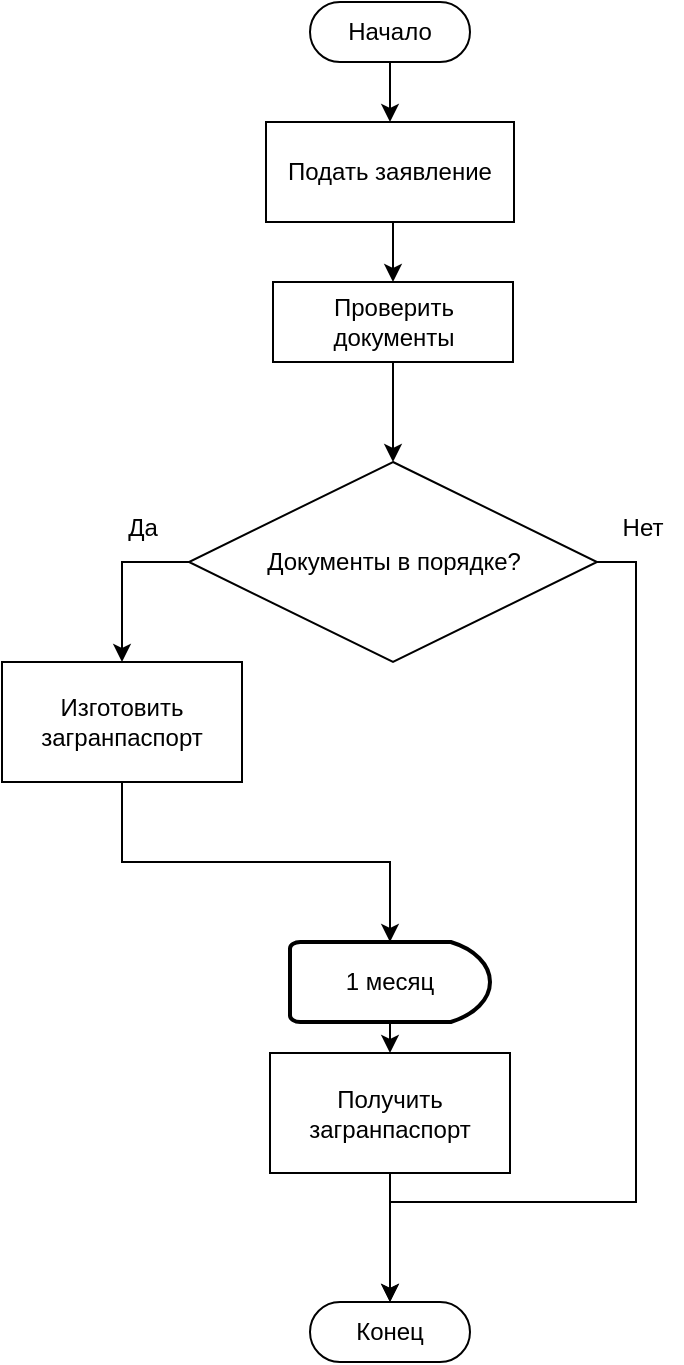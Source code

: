 <mxfile version="25.0.3" pages="3">
  <diagram name="Страница — 1" id="BffouZbyVbJNNXdzdWsl">
    <mxGraphModel dx="1302" dy="713" grid="1" gridSize="10" guides="1" tooltips="1" connect="1" arrows="1" fold="1" page="1" pageScale="1" pageWidth="827" pageHeight="1169" math="0" shadow="0">
      <root>
        <mxCell id="0" />
        <mxCell id="1" parent="0" />
        <mxCell id="6u8QnTAhO160mebeOltg-2" style="edgeStyle=orthogonalEdgeStyle;rounded=0;orthogonalLoop=1;jettySize=auto;html=1;exitX=0.5;exitY=0.5;exitDx=0;exitDy=15;exitPerimeter=0;entryX=0.5;entryY=0;entryDx=0;entryDy=0;" parent="1" source="6u8QnTAhO160mebeOltg-3" target="6u8QnTAhO160mebeOltg-5" edge="1">
          <mxGeometry relative="1" as="geometry" />
        </mxCell>
        <mxCell id="6u8QnTAhO160mebeOltg-3" value="Начало" style="html=1;dashed=0;whiteSpace=wrap;shape=mxgraph.dfd.start" parent="1" vertex="1">
          <mxGeometry x="374" y="10" width="80" height="30" as="geometry" />
        </mxCell>
        <mxCell id="6u8QnTAhO160mebeOltg-4" style="edgeStyle=orthogonalEdgeStyle;rounded=0;orthogonalLoop=1;jettySize=auto;html=1;exitX=0.5;exitY=1;exitDx=0;exitDy=0;entryX=0.5;entryY=0;entryDx=0;entryDy=0;" parent="1" source="6u8QnTAhO160mebeOltg-5" target="6u8QnTAhO160mebeOltg-14" edge="1">
          <mxGeometry relative="1" as="geometry">
            <mxPoint x="414" y="150" as="targetPoint" />
          </mxGeometry>
        </mxCell>
        <mxCell id="6u8QnTAhO160mebeOltg-5" value="&lt;font face=&quot;Helvetica&quot; style=&quot;font-size: 12px;&quot;&gt;Подать заявление&lt;/font&gt;" style="rounded=0;whiteSpace=wrap;html=1;" parent="1" vertex="1">
          <mxGeometry x="352" y="70" width="124" height="50" as="geometry" />
        </mxCell>
        <mxCell id="CLbYShpL9GovdL_wm6xf-3" style="edgeStyle=orthogonalEdgeStyle;rounded=0;orthogonalLoop=1;jettySize=auto;html=1;exitX=0.5;exitY=1;exitDx=0;exitDy=0;entryX=0.5;entryY=0;entryDx=0;entryDy=0;" edge="1" parent="1" source="6u8QnTAhO160mebeOltg-14" target="CLbYShpL9GovdL_wm6xf-14">
          <mxGeometry relative="1" as="geometry">
            <mxPoint x="414" y="220" as="targetPoint" />
          </mxGeometry>
        </mxCell>
        <mxCell id="6u8QnTAhO160mebeOltg-14" value="Проверить документы" style="rounded=0;whiteSpace=wrap;html=1;" parent="1" vertex="1">
          <mxGeometry x="355.5" y="150" width="120" height="40" as="geometry" />
        </mxCell>
        <mxCell id="6u8QnTAhO160mebeOltg-31" value="Конец" style="html=1;dashed=0;whiteSpace=wrap;shape=mxgraph.dfd.start" parent="1" vertex="1">
          <mxGeometry x="374" y="660" width="80" height="30" as="geometry" />
        </mxCell>
        <mxCell id="CLbYShpL9GovdL_wm6xf-7" value="Изготовить загранпаспорт" style="whiteSpace=wrap;html=1;" vertex="1" parent="1">
          <mxGeometry x="220" y="340" width="120" height="60" as="geometry" />
        </mxCell>
        <mxCell id="CLbYShpL9GovdL_wm6xf-8" value="Получить загранпаспорт" style="whiteSpace=wrap;html=1;" vertex="1" parent="1">
          <mxGeometry x="354" y="535.5" width="120" height="60" as="geometry" />
        </mxCell>
        <mxCell id="CLbYShpL9GovdL_wm6xf-12" style="edgeStyle=orthogonalEdgeStyle;rounded=0;orthogonalLoop=1;jettySize=auto;html=1;exitX=0.5;exitY=1;exitDx=0;exitDy=0;exitPerimeter=0;entryX=0.5;entryY=0;entryDx=0;entryDy=0;" edge="1" parent="1" source="CLbYShpL9GovdL_wm6xf-9" target="CLbYShpL9GovdL_wm6xf-8">
          <mxGeometry relative="1" as="geometry" />
        </mxCell>
        <mxCell id="CLbYShpL9GovdL_wm6xf-9" value="1 месяц" style="strokeWidth=2;html=1;shape=mxgraph.flowchart.delay;whiteSpace=wrap;" vertex="1" parent="1">
          <mxGeometry x="364" y="480" width="100" height="40" as="geometry" />
        </mxCell>
        <mxCell id="CLbYShpL9GovdL_wm6xf-11" style="edgeStyle=orthogonalEdgeStyle;rounded=0;orthogonalLoop=1;jettySize=auto;html=1;exitX=0.5;exitY=1;exitDx=0;exitDy=0;entryX=0.5;entryY=0;entryDx=0;entryDy=0;entryPerimeter=0;" edge="1" parent="1" source="CLbYShpL9GovdL_wm6xf-7" target="CLbYShpL9GovdL_wm6xf-9">
          <mxGeometry relative="1" as="geometry" />
        </mxCell>
        <mxCell id="CLbYShpL9GovdL_wm6xf-15" style="edgeStyle=orthogonalEdgeStyle;rounded=0;orthogonalLoop=1;jettySize=auto;html=1;exitX=0;exitY=0.5;exitDx=0;exitDy=0;entryX=0.5;entryY=0;entryDx=0;entryDy=0;" edge="1" parent="1" source="CLbYShpL9GovdL_wm6xf-14" target="CLbYShpL9GovdL_wm6xf-7">
          <mxGeometry relative="1" as="geometry" />
        </mxCell>
        <mxCell id="CLbYShpL9GovdL_wm6xf-19" style="edgeStyle=orthogonalEdgeStyle;rounded=0;orthogonalLoop=1;jettySize=auto;html=1;exitX=1;exitY=0.5;exitDx=0;exitDy=0;entryX=0.5;entryY=0.5;entryDx=0;entryDy=-15;entryPerimeter=0;" edge="1" parent="1" source="CLbYShpL9GovdL_wm6xf-14" target="6u8QnTAhO160mebeOltg-31">
          <mxGeometry relative="1" as="geometry">
            <mxPoint x="510" y="570" as="targetPoint" />
            <Array as="points">
              <mxPoint x="537" y="290" />
              <mxPoint x="537" y="610" />
              <mxPoint x="414" y="610" />
            </Array>
          </mxGeometry>
        </mxCell>
        <mxCell id="CLbYShpL9GovdL_wm6xf-14" value="Документы в порядке?" style="rhombus;whiteSpace=wrap;html=1;" vertex="1" parent="1">
          <mxGeometry x="313.5" y="240" width="204" height="100" as="geometry" />
        </mxCell>
        <mxCell id="CLbYShpL9GovdL_wm6xf-17" value="Да" style="text;html=1;align=center;verticalAlign=middle;resizable=0;points=[];autosize=1;strokeColor=none;fillColor=none;" vertex="1" parent="1">
          <mxGeometry x="270" y="258" width="40" height="30" as="geometry" />
        </mxCell>
        <mxCell id="CLbYShpL9GovdL_wm6xf-18" value="Нет" style="text;html=1;align=center;verticalAlign=middle;resizable=0;points=[];autosize=1;strokeColor=none;fillColor=none;" vertex="1" parent="1">
          <mxGeometry x="520" y="258" width="40" height="30" as="geometry" />
        </mxCell>
        <mxCell id="CLbYShpL9GovdL_wm6xf-20" style="edgeStyle=orthogonalEdgeStyle;rounded=0;orthogonalLoop=1;jettySize=auto;html=1;exitX=0.5;exitY=1;exitDx=0;exitDy=0;entryX=0.5;entryY=0.5;entryDx=0;entryDy=-15;entryPerimeter=0;" edge="1" parent="1" source="CLbYShpL9GovdL_wm6xf-8" target="6u8QnTAhO160mebeOltg-31">
          <mxGeometry relative="1" as="geometry" />
        </mxCell>
      </root>
    </mxGraphModel>
  </diagram>
  <diagram id="dZx2FvK--rR7s47hNgq5" name="Страница — 2">
    <mxGraphModel dx="1562" dy="855" grid="0" gridSize="10" guides="1" tooltips="1" connect="1" arrows="1" fold="1" page="1" pageScale="1" pageWidth="827" pageHeight="1169" math="0" shadow="0">
      <root>
        <mxCell id="0" />
        <mxCell id="1" parent="0" />
        <mxCell id="8jNX2ZY2gibycmdPxYwt-1" style="edgeStyle=orthogonalEdgeStyle;rounded=0;orthogonalLoop=1;jettySize=auto;html=1;exitX=0.5;exitY=0.5;exitDx=0;exitDy=15;exitPerimeter=0;entryX=0.5;entryY=0;entryDx=0;entryDy=0;" parent="1" source="8jNX2ZY2gibycmdPxYwt-2" target="8jNX2ZY2gibycmdPxYwt-4" edge="1">
          <mxGeometry relative="1" as="geometry" />
        </mxCell>
        <mxCell id="8jNX2ZY2gibycmdPxYwt-2" value="Начало" style="html=1;dashed=0;whiteSpace=wrap;shape=mxgraph.dfd.start" parent="1" vertex="1">
          <mxGeometry x="368.5" y="210" width="80" height="30" as="geometry" />
        </mxCell>
        <mxCell id="8jNX2ZY2gibycmdPxYwt-3" style="edgeStyle=orthogonalEdgeStyle;rounded=0;orthogonalLoop=1;jettySize=auto;html=1;exitX=0.5;exitY=1;exitDx=0;exitDy=0;entryX=0.5;entryY=0;entryDx=0;entryDy=0;" parent="1" source="8jNX2ZY2gibycmdPxYwt-4" target="8jNX2ZY2gibycmdPxYwt-5" edge="1">
          <mxGeometry relative="1" as="geometry">
            <mxPoint x="408.5" y="350" as="targetPoint" />
          </mxGeometry>
        </mxCell>
        <mxCell id="8jNX2ZY2gibycmdPxYwt-4" value="&lt;font style=&quot;font-size: 12px;&quot;&gt;Заполнение анкеты&lt;/font&gt;" style="rounded=0;whiteSpace=wrap;html=1;" parent="1" vertex="1">
          <mxGeometry x="350.5" y="270" width="116" height="50" as="geometry" />
        </mxCell>
        <mxCell id="s_C-F4jfZck1brCVEqmc-1" style="edgeStyle=orthogonalEdgeStyle;rounded=0;orthogonalLoop=1;jettySize=auto;html=1;exitX=0.5;exitY=1;exitDx=0;exitDy=0;entryX=0.5;entryY=0;entryDx=0;entryDy=0;" edge="1" parent="1" source="8jNX2ZY2gibycmdPxYwt-5" target="XhPb7o2Eu1Y8yJVZt1HK-1">
          <mxGeometry relative="1" as="geometry" />
        </mxCell>
        <mxCell id="8jNX2ZY2gibycmdPxYwt-5" value="Загрузка сканированных документов" style="rounded=0;whiteSpace=wrap;html=1;" parent="1" vertex="1">
          <mxGeometry x="350" y="340" width="120" height="50" as="geometry" />
        </mxCell>
        <mxCell id="8jNX2ZY2gibycmdPxYwt-14" value="Конец" style="html=1;dashed=0;whiteSpace=wrap;shape=mxgraph.dfd.start" parent="1" vertex="1">
          <mxGeometry x="369" y="470" width="80" height="30" as="geometry" />
        </mxCell>
        <mxCell id="XhPb7o2Eu1Y8yJVZt1HK-1" value="Отправка заявления" style="rounded=0;whiteSpace=wrap;html=1;" parent="1" vertex="1">
          <mxGeometry x="354.88" y="410" width="107.25" height="40" as="geometry" />
        </mxCell>
        <mxCell id="XhPb7o2Eu1Y8yJVZt1HK-2" style="edgeStyle=orthogonalEdgeStyle;rounded=0;orthogonalLoop=1;jettySize=auto;html=1;exitX=0.5;exitY=1;exitDx=0;exitDy=0;entryX=0.5;entryY=0.5;entryDx=0;entryDy=-15;entryPerimeter=0;" parent="1" source="XhPb7o2Eu1Y8yJVZt1HK-1" target="8jNX2ZY2gibycmdPxYwt-14" edge="1">
          <mxGeometry relative="1" as="geometry" />
        </mxCell>
      </root>
    </mxGraphModel>
  </diagram>
  <diagram id="QFRlxXLclznR1VgHfb-1" name="Страница — 3">
    <mxGraphModel dx="1562" dy="855" grid="0" gridSize="10" guides="1" tooltips="1" connect="1" arrows="1" fold="1" page="1" pageScale="1" pageWidth="827" pageHeight="1169" math="0" shadow="0">
      <root>
        <mxCell id="0" />
        <mxCell id="1" parent="0" />
        <mxCell id="fu-v_n_3g5XujcpFKQSQ-1" style="edgeStyle=orthogonalEdgeStyle;rounded=0;orthogonalLoop=1;jettySize=auto;html=1;exitX=0.5;exitY=0.5;exitDx=0;exitDy=15;exitPerimeter=0;entryX=0.5;entryY=0;entryDx=0;entryDy=0;" parent="1" source="fu-v_n_3g5XujcpFKQSQ-2" target="fu-v_n_3g5XujcpFKQSQ-4" edge="1">
          <mxGeometry relative="1" as="geometry" />
        </mxCell>
        <mxCell id="fu-v_n_3g5XujcpFKQSQ-2" value="Начало" style="html=1;dashed=0;whiteSpace=wrap;shape=mxgraph.dfd.start" parent="1" vertex="1">
          <mxGeometry x="297.75" y="210" width="80" height="30" as="geometry" />
        </mxCell>
        <mxCell id="fu-v_n_3g5XujcpFKQSQ-17" style="edgeStyle=orthogonalEdgeStyle;rounded=0;orthogonalLoop=1;jettySize=auto;html=1;exitX=0.5;exitY=1;exitDx=0;exitDy=0;entryX=0.5;entryY=0;entryDx=0;entryDy=0;" parent="1" source="fu-v_n_3g5XujcpFKQSQ-4" target="fu-v_n_3g5XujcpFKQSQ-9" edge="1">
          <mxGeometry relative="1" as="geometry" />
        </mxCell>
        <mxCell id="fu-v_n_3g5XujcpFKQSQ-4" value="&lt;font style=&quot;font-size: 12px;&quot;&gt;Проверка анкеты&lt;/font&gt;" style="rounded=0;whiteSpace=wrap;html=1;" parent="1" vertex="1">
          <mxGeometry x="279.75" y="270" width="116" height="50" as="geometry" />
        </mxCell>
        <mxCell id="fu-v_n_3g5XujcpFKQSQ-7" style="edgeStyle=orthogonalEdgeStyle;rounded=0;orthogonalLoop=1;jettySize=auto;html=1;exitX=0;exitY=0.5;exitDx=0;exitDy=0;entryX=0.5;entryY=0;entryDx=0;entryDy=0;" parent="1" source="fu-v_n_3g5XujcpFKQSQ-9" target="fu-v_n_3g5XujcpFKQSQ-13" edge="1">
          <mxGeometry relative="1" as="geometry" />
        </mxCell>
        <mxCell id="fu-v_n_3g5XujcpFKQSQ-23" style="edgeStyle=orthogonalEdgeStyle;rounded=0;orthogonalLoop=1;jettySize=auto;html=1;exitX=1;exitY=0.5;exitDx=0;exitDy=0;entryX=0.5;entryY=0.5;entryDx=0;entryDy=-15;entryPerimeter=0;" parent="1" source="fu-v_n_3g5XujcpFKQSQ-9" target="fu-v_n_3g5XujcpFKQSQ-14" edge="1">
          <mxGeometry relative="1" as="geometry">
            <mxPoint x="350" y="660" as="targetPoint" />
            <Array as="points">
              <mxPoint x="447" y="395" />
              <mxPoint x="447" y="670" />
              <mxPoint x="330" y="670" />
            </Array>
          </mxGeometry>
        </mxCell>
        <mxCell id="fu-v_n_3g5XujcpFKQSQ-9" value="Анкетные данные верны?" style="rhombus;whiteSpace=wrap;html=1;" parent="1" vertex="1">
          <mxGeometry x="250" y="350" width="176.5" height="90" as="geometry" />
        </mxCell>
        <mxCell id="fu-v_n_3g5XujcpFKQSQ-10" value="Нет" style="edgeLabel;html=1;align=center;verticalAlign=middle;resizable=0;points=[];" parent="1" vertex="1" connectable="0">
          <mxGeometry x="442.25" y="380" as="geometry" />
        </mxCell>
        <mxCell id="fu-v_n_3g5XujcpFKQSQ-11" value="Да" style="edgeLabel;html=1;align=center;verticalAlign=middle;resizable=0;points=[];" parent="1" vertex="1" connectable="0">
          <mxGeometry x="242.25" y="380" as="geometry" />
        </mxCell>
        <mxCell id="fu-v_n_3g5XujcpFKQSQ-13" value="Проверка загруженных документов" style="rounded=0;whiteSpace=wrap;html=1;" parent="1" vertex="1">
          <mxGeometry x="140" y="460" width="110" height="50" as="geometry" />
        </mxCell>
        <mxCell id="fu-v_n_3g5XujcpFKQSQ-14" value="Конец" style="html=1;dashed=0;whiteSpace=wrap;shape=mxgraph.dfd.start" parent="1" vertex="1">
          <mxGeometry x="290" y="700" width="80" height="30" as="geometry" />
        </mxCell>
        <mxCell id="fu-v_n_3g5XujcpFKQSQ-21" style="edgeStyle=orthogonalEdgeStyle;rounded=0;orthogonalLoop=1;jettySize=auto;html=1;exitX=0.5;exitY=1;exitDx=0;exitDy=0;entryX=0.5;entryY=0;entryDx=0;entryDy=0;" parent="1" source="fu-v_n_3g5XujcpFKQSQ-13" target="fu-v_n_3g5XujcpFKQSQ-19" edge="1">
          <mxGeometry relative="1" as="geometry">
            <mxPoint x="195" y="560" as="sourcePoint" />
          </mxGeometry>
        </mxCell>
        <mxCell id="fu-v_n_3g5XujcpFKQSQ-22" style="edgeStyle=orthogonalEdgeStyle;rounded=0;orthogonalLoop=1;jettySize=auto;html=1;exitX=0.5;exitY=1;exitDx=0;exitDy=0;" parent="1" source="fu-v_n_3g5XujcpFKQSQ-19" target="fu-v_n_3g5XujcpFKQSQ-14" edge="1">
          <mxGeometry relative="1" as="geometry">
            <Array as="points">
              <mxPoint x="195" y="670" />
              <mxPoint x="330" y="670" />
            </Array>
          </mxGeometry>
        </mxCell>
        <mxCell id="fu-v_n_3g5XujcpFKQSQ-19" value="Запись в базу данных" style="rounded=0;whiteSpace=wrap;html=1;" parent="1" vertex="1">
          <mxGeometry x="140" y="560" width="110" height="50" as="geometry" />
        </mxCell>
      </root>
    </mxGraphModel>
  </diagram>
</mxfile>
